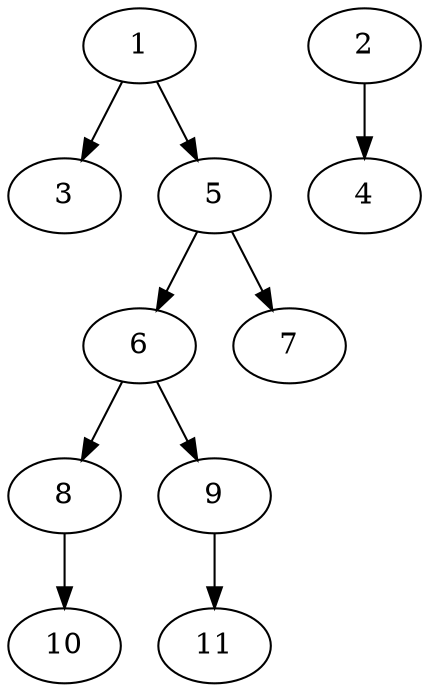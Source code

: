 // DAG (tier=1-easy, mode=data, n=11, ccr=0.336, fat=0.494, density=0.396, regular=0.602, jump=0.068, mindata=1048576, maxdata=8388608)
// DAG automatically generated by daggen at Sun Aug 24 16:33:33 2025
// /home/ermia/Project/Environments/daggen/bin/daggen --dot --ccr 0.336 --fat 0.494 --regular 0.602 --density 0.396 --jump 0.068 --mindata 1048576 --maxdata 8388608 -n 11 
digraph G {
  1 [size="15407774141000190", alpha="0.03", expect_size="7703887070500095"]
  1 -> 3 [size ="314806640836608"]
  1 -> 5 [size ="314806640836608"]
  2 [size="452441467605328330752", alpha="0.01", expect_size="226220733802664165376"]
  2 -> 4 [size ="471481788137472"]
  3 [size="207770900843773034496", alpha="0.13", expect_size="103885450421886517248"]
  4 [size="4030990332898506", alpha="0.17", expect_size="2015495166449253"]
  5 [size="247574726794524229632", alpha="0.10", expect_size="123787363397262114816"]
  5 -> 6 [size ="315423606177792"]
  5 -> 7 [size ="315423606177792"]
  6 [size="24761949848552412", alpha="0.03", expect_size="12380974924276206"]
  6 -> 8 [size ="16890973913088"]
  6 -> 9 [size ="16890973913088"]
  7 [size="186753765138583519232", alpha="0.08", expect_size="93376882569291759616"]
  8 [size="4693027952001024000", alpha="0.16", expect_size="2346513976000512000"]
  8 -> 10 [size ="22424636620800"]
  9 [size="216717413089237184", alpha="0.04", expect_size="108358706544618592"]
  9 -> 11 [size ="90688771325952"]
  10 [size="509154471841059831808", alpha="0.12", expect_size="254577235920529915904"]
  11 [size="12055179092287304", alpha="0.09", expect_size="6027589546143652"]
}